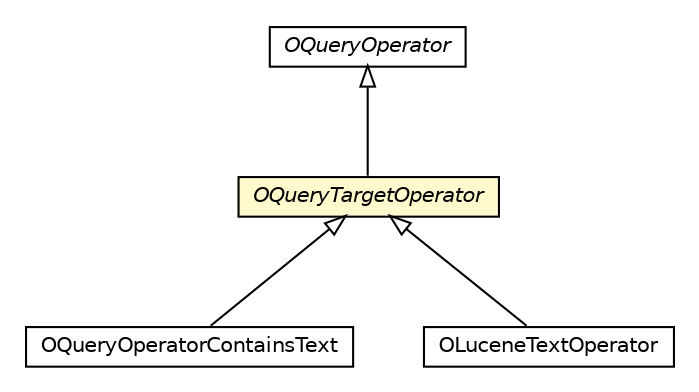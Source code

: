 #!/usr/local/bin/dot
#
# Class diagram 
# Generated by UMLGraph version R5_6-24-gf6e263 (http://www.umlgraph.org/)
#

digraph G {
	edge [fontname="Helvetica",fontsize=10,labelfontname="Helvetica",labelfontsize=10];
	node [fontname="Helvetica",fontsize=10,shape=plaintext];
	nodesep=0.25;
	ranksep=0.5;
	// com.orientechnologies.orient.core.sql.operator.OQueryOperatorContainsText
	c2933363 [label=<<table title="com.orientechnologies.orient.core.sql.operator.OQueryOperatorContainsText" border="0" cellborder="1" cellspacing="0" cellpadding="2" port="p" href="./OQueryOperatorContainsText.html">
		<tr><td><table border="0" cellspacing="0" cellpadding="1">
<tr><td align="center" balign="center"> OQueryOperatorContainsText </td></tr>
		</table></td></tr>
		</table>>, URL="./OQueryOperatorContainsText.html", fontname="Helvetica", fontcolor="black", fontsize=10.0];
	// com.orientechnologies.orient.core.sql.operator.OQueryTargetOperator
	c2933376 [label=<<table title="com.orientechnologies.orient.core.sql.operator.OQueryTargetOperator" border="0" cellborder="1" cellspacing="0" cellpadding="2" port="p" bgcolor="lemonChiffon" href="./OQueryTargetOperator.html">
		<tr><td><table border="0" cellspacing="0" cellpadding="1">
<tr><td align="center" balign="center"><font face="Helvetica-Oblique"> OQueryTargetOperator </font></td></tr>
		</table></td></tr>
		</table>>, URL="./OQueryTargetOperator.html", fontname="Helvetica", fontcolor="black", fontsize=10.0];
	// com.orientechnologies.orient.core.sql.operator.OQueryOperator
	c2933377 [label=<<table title="com.orientechnologies.orient.core.sql.operator.OQueryOperator" border="0" cellborder="1" cellspacing="0" cellpadding="2" port="p" href="./OQueryOperator.html">
		<tr><td><table border="0" cellspacing="0" cellpadding="1">
<tr><td align="center" balign="center"><font face="Helvetica-Oblique"> OQueryOperator </font></td></tr>
		</table></td></tr>
		</table>>, URL="./OQueryOperator.html", fontname="Helvetica", fontcolor="black", fontsize=10.0];
	// com.orientechnologies.lucene.operator.OLuceneTextOperator
	c2934398 [label=<<table title="com.orientechnologies.lucene.operator.OLuceneTextOperator" border="0" cellborder="1" cellspacing="0" cellpadding="2" port="p" href="../../../../lucene/operator/OLuceneTextOperator.html">
		<tr><td><table border="0" cellspacing="0" cellpadding="1">
<tr><td align="center" balign="center"> OLuceneTextOperator </td></tr>
		</table></td></tr>
		</table>>, URL="../../../../lucene/operator/OLuceneTextOperator.html", fontname="Helvetica", fontcolor="black", fontsize=10.0];
	//com.orientechnologies.orient.core.sql.operator.OQueryOperatorContainsText extends com.orientechnologies.orient.core.sql.operator.OQueryTargetOperator
	c2933376:p -> c2933363:p [dir=back,arrowtail=empty];
	//com.orientechnologies.orient.core.sql.operator.OQueryTargetOperator extends com.orientechnologies.orient.core.sql.operator.OQueryOperator
	c2933377:p -> c2933376:p [dir=back,arrowtail=empty];
	//com.orientechnologies.lucene.operator.OLuceneTextOperator extends com.orientechnologies.orient.core.sql.operator.OQueryTargetOperator
	c2933376:p -> c2934398:p [dir=back,arrowtail=empty];
}

